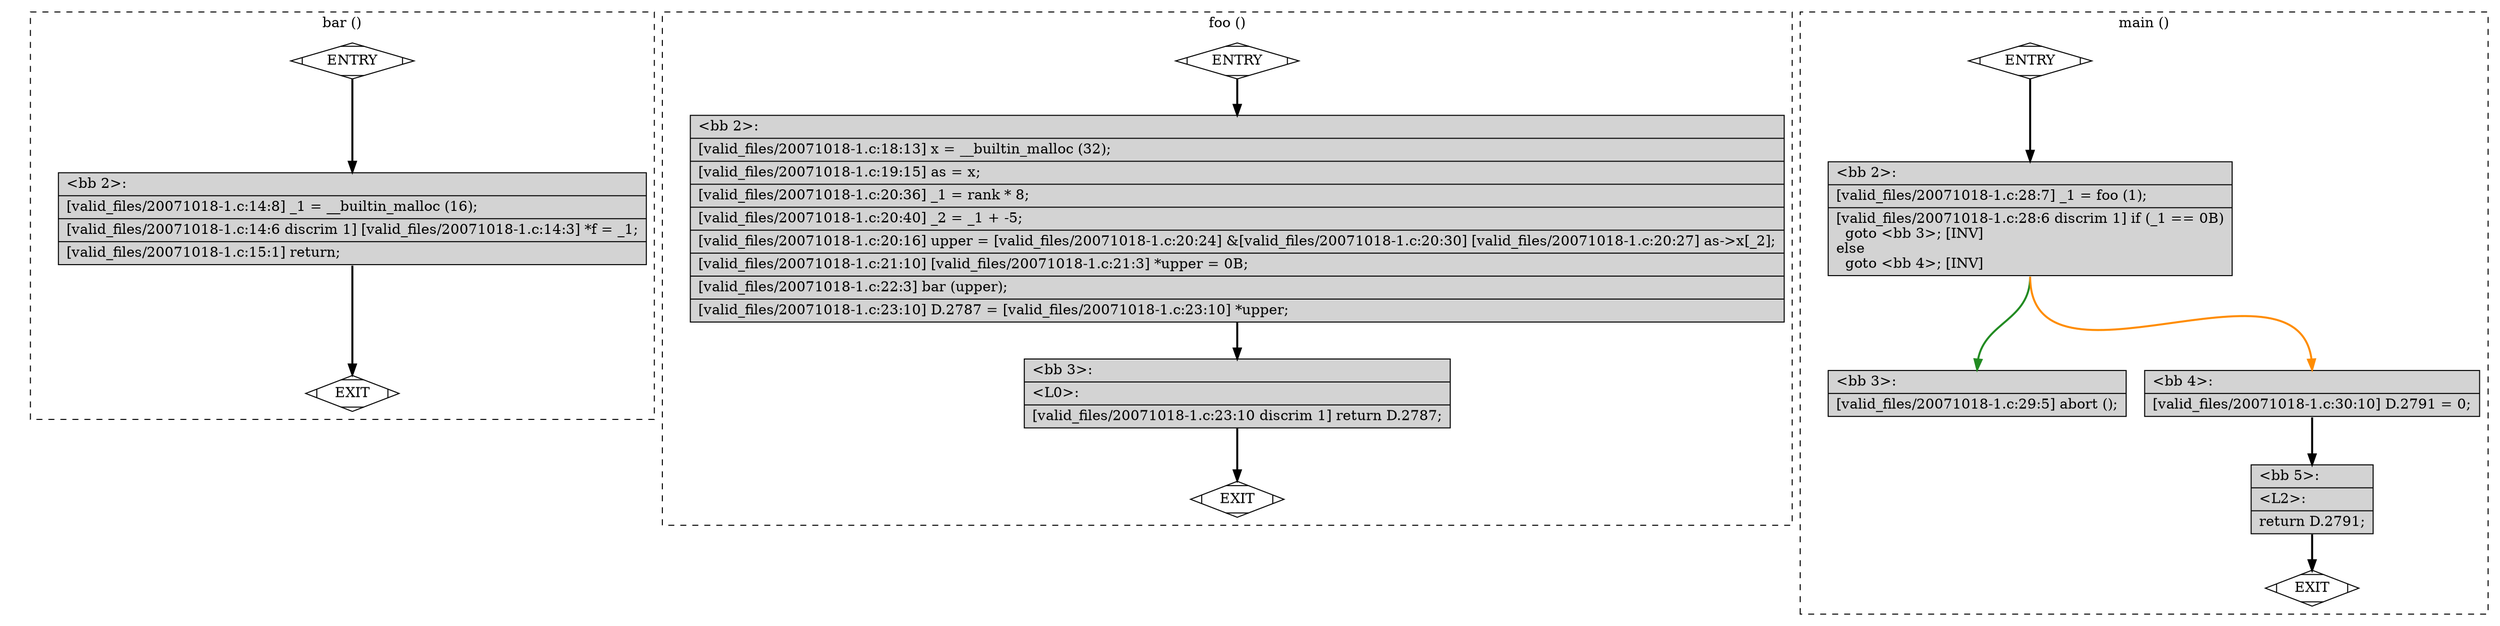 digraph "a-20071018-1.c.015t.cfg" {
overlap=false;
subgraph "cluster_bar" {
	style="dashed";
	color="black";
	label="bar ()";
	fn_0_basic_block_0 [shape=Mdiamond,style=filled,fillcolor=white,label="ENTRY"];

	fn_0_basic_block_1 [shape=Mdiamond,style=filled,fillcolor=white,label="EXIT"];

	fn_0_basic_block_2 [shape=record,style=filled,fillcolor=lightgrey,label="{\<bb\ 2\>:\l\
|[valid_files/20071018-1.c:14:8]\ _1\ =\ __builtin_malloc\ (16);\l\
|[valid_files/20071018-1.c:14:6\ discrim\ 1]\ [valid_files/20071018-1.c:14:3]\ *f\ =\ _1;\l\
|[valid_files/20071018-1.c:15:1]\ return;\l\
}"];

	fn_0_basic_block_0:s -> fn_0_basic_block_2:n [style="solid,bold",color=black,weight=100,constraint=true];
	fn_0_basic_block_2:s -> fn_0_basic_block_1:n [style="solid,bold",color=black,weight=10,constraint=true];
	fn_0_basic_block_0:s -> fn_0_basic_block_1:n [style="invis",constraint=true];
}
subgraph "cluster_foo" {
	style="dashed";
	color="black";
	label="foo ()";
	fn_1_basic_block_0 [shape=Mdiamond,style=filled,fillcolor=white,label="ENTRY"];

	fn_1_basic_block_1 [shape=Mdiamond,style=filled,fillcolor=white,label="EXIT"];

	fn_1_basic_block_2 [shape=record,style=filled,fillcolor=lightgrey,label="{\<bb\ 2\>:\l\
|[valid_files/20071018-1.c:18:13]\ x\ =\ __builtin_malloc\ (32);\l\
|[valid_files/20071018-1.c:19:15]\ as\ =\ x;\l\
|[valid_files/20071018-1.c:20:36]\ _1\ =\ rank\ *\ 8;\l\
|[valid_files/20071018-1.c:20:40]\ _2\ =\ _1\ +\ -5;\l\
|[valid_files/20071018-1.c:20:16]\ upper\ =\ [valid_files/20071018-1.c:20:24]\ &[valid_files/20071018-1.c:20:30]\ [valid_files/20071018-1.c:20:27]\ as-\>x[_2];\l\
|[valid_files/20071018-1.c:21:10]\ [valid_files/20071018-1.c:21:3]\ *upper\ =\ 0B;\l\
|[valid_files/20071018-1.c:22:3]\ bar\ (upper);\l\
|[valid_files/20071018-1.c:23:10]\ D.2787\ =\ [valid_files/20071018-1.c:23:10]\ *upper;\l\
}"];

	fn_1_basic_block_3 [shape=record,style=filled,fillcolor=lightgrey,label="{\<bb\ 3\>:\l\
|\<L0\>:\l\
|[valid_files/20071018-1.c:23:10\ discrim\ 1]\ return\ D.2787;\l\
}"];

	fn_1_basic_block_0:s -> fn_1_basic_block_2:n [style="solid,bold",color=black,weight=100,constraint=true];
	fn_1_basic_block_2:s -> fn_1_basic_block_3:n [style="solid,bold",color=black,weight=100,constraint=true];
	fn_1_basic_block_3:s -> fn_1_basic_block_1:n [style="solid,bold",color=black,weight=10,constraint=true];
	fn_1_basic_block_0:s -> fn_1_basic_block_1:n [style="invis",constraint=true];
}
subgraph "cluster_main" {
	style="dashed";
	color="black";
	label="main ()";
	fn_2_basic_block_0 [shape=Mdiamond,style=filled,fillcolor=white,label="ENTRY"];

	fn_2_basic_block_1 [shape=Mdiamond,style=filled,fillcolor=white,label="EXIT"];

	fn_2_basic_block_2 [shape=record,style=filled,fillcolor=lightgrey,label="{\<bb\ 2\>:\l\
|[valid_files/20071018-1.c:28:7]\ _1\ =\ foo\ (1);\l\
|[valid_files/20071018-1.c:28:6\ discrim\ 1]\ if\ (_1\ ==\ 0B)\l\
\ \ goto\ \<bb\ 3\>;\ [INV]\l\
else\l\
\ \ goto\ \<bb\ 4\>;\ [INV]\l\
}"];

	fn_2_basic_block_3 [shape=record,style=filled,fillcolor=lightgrey,label="{\<bb\ 3\>:\l\
|[valid_files/20071018-1.c:29:5]\ abort\ ();\l\
}"];

	fn_2_basic_block_4 [shape=record,style=filled,fillcolor=lightgrey,label="{\<bb\ 4\>:\l\
|[valid_files/20071018-1.c:30:10]\ D.2791\ =\ 0;\l\
}"];

	fn_2_basic_block_5 [shape=record,style=filled,fillcolor=lightgrey,label="{\<bb\ 5\>:\l\
|\<L2\>:\l\
|return\ D.2791;\l\
}"];

	fn_2_basic_block_0:s -> fn_2_basic_block_2:n [style="solid,bold",color=black,weight=100,constraint=true];
	fn_2_basic_block_2:s -> fn_2_basic_block_3:n [style="solid,bold",color=forestgreen,weight=10,constraint=true];
	fn_2_basic_block_2:s -> fn_2_basic_block_4:n [style="solid,bold",color=darkorange,weight=10,constraint=true];
	fn_2_basic_block_4:s -> fn_2_basic_block_5:n [style="solid,bold",color=black,weight=100,constraint=true];
	fn_2_basic_block_5:s -> fn_2_basic_block_1:n [style="solid,bold",color=black,weight=10,constraint=true];
	fn_2_basic_block_0:s -> fn_2_basic_block_1:n [style="invis",constraint=true];
}
}
